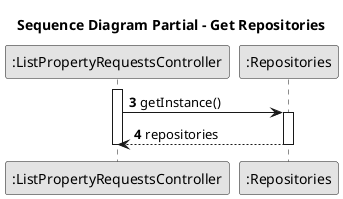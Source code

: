 @startuml Sequence Diagram  Partial - List Property Request
skinparam monochrome true
skinparam packageStyle rectangle
skinparam shadowing false

title Sequence Diagram Partial - Get Repositories
autonumber

participant ":ListPropertyRequestsController" as CTRL
participant ":Repositories" as RepositorySingleton

autonumber 3

activate CTRL
	CTRL -> RepositorySingleton : getInstance()
	activate RepositorySingleton
		RepositorySingleton --> CTRL : repositories
	deactivate RepositorySingleton
deactivate CTRL

@enduml